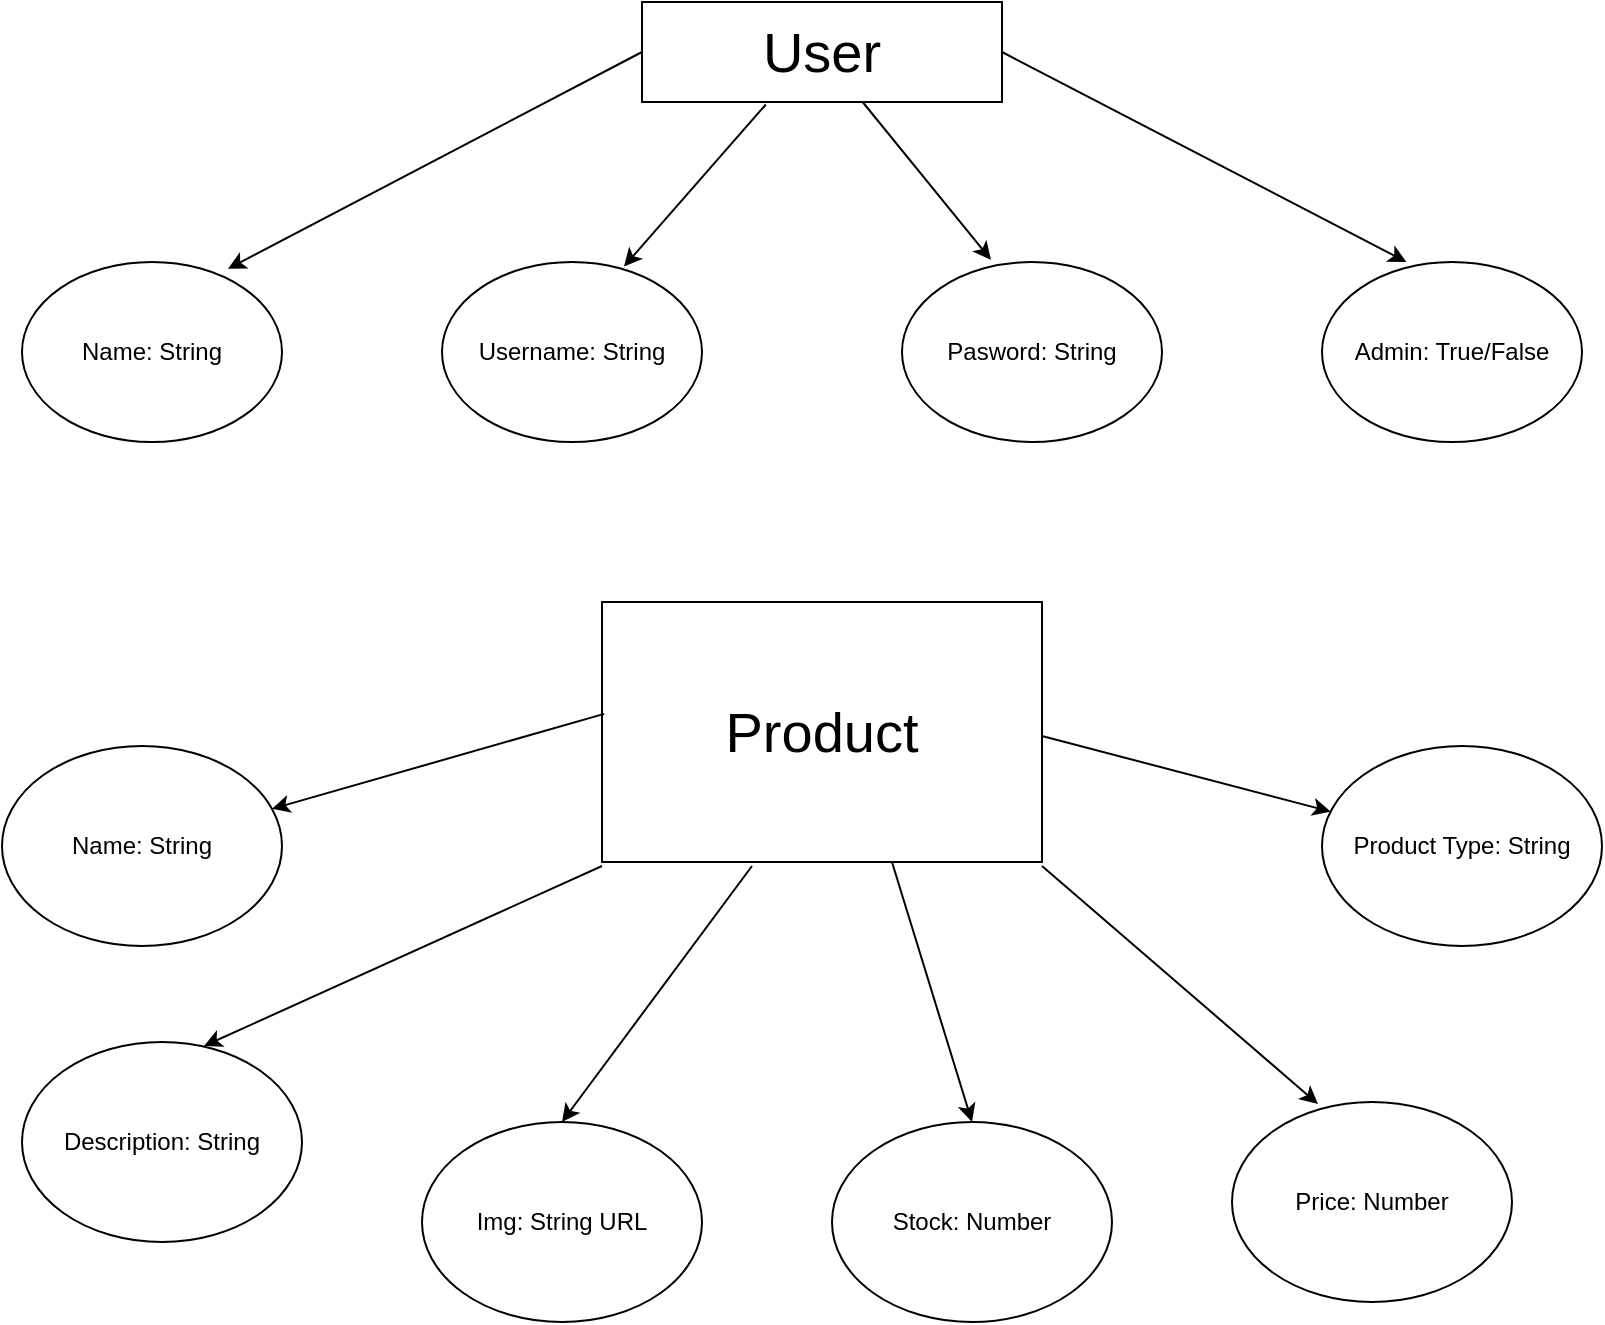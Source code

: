 <mxfile>
    <diagram id="-pcRB1szolX4Oo3Rn_cl" name="Page-1">
        <mxGraphModel dx="336" dy="790" grid="1" gridSize="10" guides="1" tooltips="1" connect="1" arrows="1" fold="1" page="1" pageScale="1" pageWidth="850" pageHeight="1100" math="0" shadow="0">
            <root>
                <mxCell id="0"/>
                <mxCell id="1" parent="0"/>
                <mxCell id="2" value="&lt;font style=&quot;font-size: 28px&quot;&gt;User&lt;/font&gt;" style="rounded=0;whiteSpace=wrap;html=1;" parent="1" vertex="1">
                    <mxGeometry x="345" y="40" width="180" height="50" as="geometry"/>
                </mxCell>
                <mxCell id="3" value="&lt;font style=&quot;font-size: 28px&quot;&gt;Product&lt;/font&gt;" style="rounded=0;whiteSpace=wrap;html=1;" parent="1" vertex="1">
                    <mxGeometry x="325" y="340" width="220" height="130" as="geometry"/>
                </mxCell>
                <mxCell id="4" value="Name: String" style="ellipse;whiteSpace=wrap;html=1;" parent="1" vertex="1">
                    <mxGeometry x="35" y="170" width="130" height="90" as="geometry"/>
                </mxCell>
                <mxCell id="5" value="Username: String" style="ellipse;whiteSpace=wrap;html=1;" parent="1" vertex="1">
                    <mxGeometry x="245" y="170" width="130" height="90" as="geometry"/>
                </mxCell>
                <mxCell id="6" value="Pasword: String" style="ellipse;whiteSpace=wrap;html=1;" parent="1" vertex="1">
                    <mxGeometry x="475" y="170" width="130" height="90" as="geometry"/>
                </mxCell>
                <mxCell id="7" value="Admin: True/False" style="ellipse;whiteSpace=wrap;html=1;" parent="1" vertex="1">
                    <mxGeometry x="685" y="170" width="130" height="90" as="geometry"/>
                </mxCell>
                <mxCell id="8" value="" style="endArrow=classic;html=1;exitX=0.344;exitY=1.025;exitDx=0;exitDy=0;exitPerimeter=0;entryX=0.7;entryY=0.025;entryDx=0;entryDy=0;entryPerimeter=0;" parent="1" source="2" target="5" edge="1">
                    <mxGeometry width="50" height="50" relative="1" as="geometry">
                        <mxPoint x="375" y="110" as="sourcePoint"/>
                        <mxPoint x="355" y="160" as="targetPoint"/>
                    </mxGeometry>
                </mxCell>
                <mxCell id="9" value="" style="endArrow=classic;html=1;entryX=0.342;entryY=-0.012;entryDx=0;entryDy=0;entryPerimeter=0;" parent="1" source="2" target="6" edge="1">
                    <mxGeometry width="50" height="50" relative="1" as="geometry">
                        <mxPoint x="485" y="110" as="sourcePoint"/>
                        <mxPoint x="515" y="160" as="targetPoint"/>
                    </mxGeometry>
                </mxCell>
                <mxCell id="11" value="" style="endArrow=classic;html=1;entryX=0.792;entryY=0.038;entryDx=0;entryDy=0;entryPerimeter=0;exitX=0;exitY=0.5;exitDx=0;exitDy=0;" parent="1" source="2" target="4" edge="1">
                    <mxGeometry width="50" height="50" relative="1" as="geometry">
                        <mxPoint x="195" y="140" as="sourcePoint"/>
                        <mxPoint x="245" y="90" as="targetPoint"/>
                    </mxGeometry>
                </mxCell>
                <mxCell id="12" value="" style="endArrow=classic;html=1;entryX=0.325;entryY=0;entryDx=0;entryDy=0;entryPerimeter=0;exitX=1;exitY=0.5;exitDx=0;exitDy=0;" parent="1" source="2" target="7" edge="1">
                    <mxGeometry width="50" height="50" relative="1" as="geometry">
                        <mxPoint x="635" y="130" as="sourcePoint"/>
                        <mxPoint x="685" y="80" as="targetPoint"/>
                    </mxGeometry>
                </mxCell>
                <mxCell id="14" value="Name: String" style="ellipse;whiteSpace=wrap;html=1;" parent="1" vertex="1">
                    <mxGeometry x="25" y="412" width="140" height="100" as="geometry"/>
                </mxCell>
                <mxCell id="15" value="Description: String" style="ellipse;whiteSpace=wrap;html=1;" parent="1" vertex="1">
                    <mxGeometry x="35" y="560" width="140" height="100" as="geometry"/>
                </mxCell>
                <mxCell id="16" value="Img: String URL" style="ellipse;whiteSpace=wrap;html=1;" parent="1" vertex="1">
                    <mxGeometry x="235" y="600" width="140" height="100" as="geometry"/>
                </mxCell>
                <mxCell id="17" value="Price: Number" style="ellipse;whiteSpace=wrap;html=1;" parent="1" vertex="1">
                    <mxGeometry x="640" y="590" width="140" height="100" as="geometry"/>
                </mxCell>
                <mxCell id="18" value="Product Type: String" style="ellipse;whiteSpace=wrap;html=1;" parent="1" vertex="1">
                    <mxGeometry x="685" y="412" width="140" height="100" as="geometry"/>
                </mxCell>
                <mxCell id="19" value="" style="endArrow=classic;html=1;exitX=0.005;exitY=0.415;exitDx=0;exitDy=0;exitPerimeter=0;" parent="1" target="14" edge="1">
                    <mxGeometry width="50" height="50" relative="1" as="geometry">
                        <mxPoint x="326.1" y="395.95" as="sourcePoint"/>
                        <mxPoint x="245" y="372" as="targetPoint"/>
                    </mxGeometry>
                </mxCell>
                <mxCell id="20" value="" style="endArrow=classic;html=1;exitX=0;exitY=1;exitDx=0;exitDy=0;entryX=0.65;entryY=0.02;entryDx=0;entryDy=0;entryPerimeter=0;" parent="1" target="15" edge="1">
                    <mxGeometry width="50" height="50" relative="1" as="geometry">
                        <mxPoint x="325" y="472" as="sourcePoint"/>
                        <mxPoint x="285" y="452" as="targetPoint"/>
                    </mxGeometry>
                </mxCell>
                <mxCell id="21" value="" style="endArrow=classic;html=1;entryX=0.5;entryY=0;entryDx=0;entryDy=0;" parent="1" target="16" edge="1">
                    <mxGeometry width="50" height="50" relative="1" as="geometry">
                        <mxPoint x="400" y="472" as="sourcePoint"/>
                        <mxPoint x="455" y="482" as="targetPoint"/>
                    </mxGeometry>
                </mxCell>
                <mxCell id="22" value="" style="endArrow=classic;html=1;entryX=0.307;entryY=0.01;entryDx=0;entryDy=0;entryPerimeter=0;exitX=1;exitY=1;exitDx=0;exitDy=0;" parent="1" target="17" edge="1">
                    <mxGeometry width="50" height="50" relative="1" as="geometry">
                        <mxPoint x="545" y="472" as="sourcePoint"/>
                        <mxPoint x="615" y="472" as="targetPoint"/>
                    </mxGeometry>
                </mxCell>
                <mxCell id="23" value="" style="endArrow=classic;html=1;exitX=1;exitY=0.5;exitDx=0;exitDy=0;" parent="1" target="18" edge="1">
                    <mxGeometry width="50" height="50" relative="1" as="geometry">
                        <mxPoint x="545" y="407" as="sourcePoint"/>
                        <mxPoint x="655" y="382" as="targetPoint"/>
                    </mxGeometry>
                </mxCell>
                <mxCell id="24" value="Stock: Number" style="ellipse;whiteSpace=wrap;html=1;" parent="1" vertex="1">
                    <mxGeometry x="440" y="600" width="140" height="100" as="geometry"/>
                </mxCell>
                <mxCell id="25" value="" style="endArrow=classic;html=1;entryX=0.5;entryY=0;entryDx=0;entryDy=0;exitX=0.659;exitY=1;exitDx=0;exitDy=0;exitPerimeter=0;" parent="1" source="3" target="24" edge="1">
                    <mxGeometry width="50" height="50" relative="1" as="geometry">
                        <mxPoint x="565" y="482" as="sourcePoint"/>
                        <mxPoint x="620" y="492" as="targetPoint"/>
                    </mxGeometry>
                </mxCell>
            </root>
        </mxGraphModel>
    </diagram>
</mxfile>
